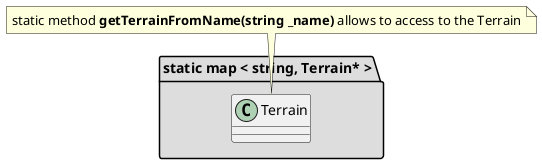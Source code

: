 @startuml
package "static map < string, Terrain* >" #DDDDDD {
  class Terrain
}

note top of Terrain: static method <b>getTerrainFromName(string _name)</b> allows to access to the Terrain
@enduml